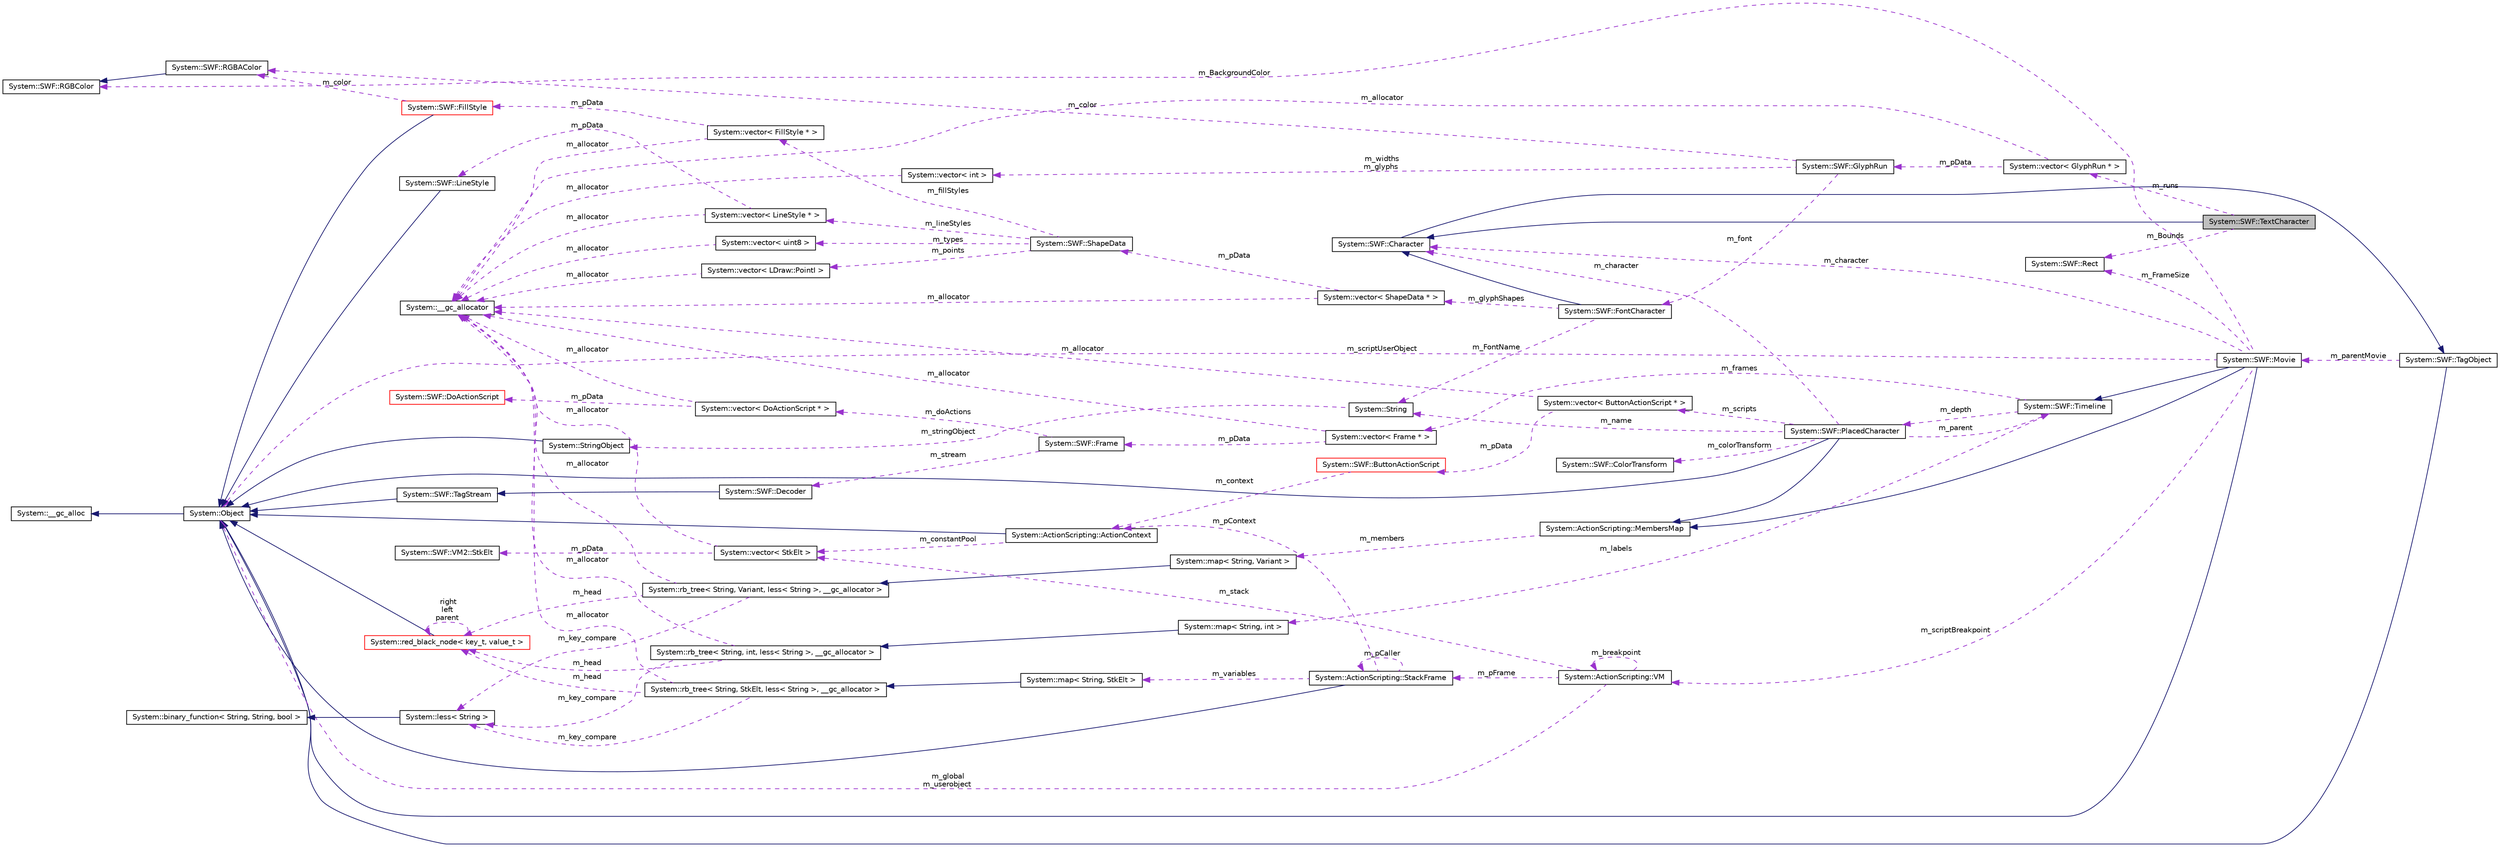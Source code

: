 digraph G
{
  edge [fontname="Helvetica",fontsize="10",labelfontname="Helvetica",labelfontsize="10"];
  node [fontname="Helvetica",fontsize="10",shape=record];
  rankdir="LR";
  Node1 [label="System::SWF::TextCharacter",height=0.2,width=0.4,color="black", fillcolor="grey75", style="filled" fontcolor="black"];
  Node2 -> Node1 [dir="back",color="midnightblue",fontsize="10",style="solid",fontname="Helvetica"];
  Node2 [label="System::SWF::Character",height=0.2,width=0.4,color="black", fillcolor="white", style="filled",URL="$class_system_1_1_s_w_f_1_1_character.html"];
  Node3 -> Node2 [dir="back",color="midnightblue",fontsize="10",style="solid",fontname="Helvetica"];
  Node3 [label="System::SWF::TagObject",height=0.2,width=0.4,color="black", fillcolor="white", style="filled",URL="$class_system_1_1_s_w_f_1_1_tag_object.html"];
  Node4 -> Node3 [dir="back",color="midnightblue",fontsize="10",style="solid",fontname="Helvetica"];
  Node4 [label="System::Object",height=0.2,width=0.4,color="black", fillcolor="white", style="filled",URL="$class_system_1_1_object.html"];
  Node5 -> Node4 [dir="back",color="midnightblue",fontsize="10",style="solid",fontname="Helvetica"];
  Node5 [label="System::__gc_alloc",height=0.2,width=0.4,color="black", fillcolor="white", style="filled",URL="$class_system_1_1____gc__alloc.html"];
  Node6 -> Node3 [dir="back",color="darkorchid3",fontsize="10",style="dashed",label=" m_parentMovie" ,fontname="Helvetica"];
  Node6 [label="System::SWF::Movie",height=0.2,width=0.4,color="black", fillcolor="white", style="filled",URL="$class_system_1_1_s_w_f_1_1_movie.html"];
  Node4 -> Node6 [dir="back",color="midnightblue",fontsize="10",style="solid",fontname="Helvetica"];
  Node7 -> Node6 [dir="back",color="midnightblue",fontsize="10",style="solid",fontname="Helvetica"];
  Node7 [label="System::SWF::Timeline",height=0.2,width=0.4,color="black", fillcolor="white", style="filled",URL="$class_system_1_1_s_w_f_1_1_timeline.html"];
  Node8 -> Node7 [dir="back",color="darkorchid3",fontsize="10",style="dashed",label=" m_frames" ,fontname="Helvetica"];
  Node8 [label="System::vector\< Frame * \>",height=0.2,width=0.4,color="black", fillcolor="white", style="filled",URL="$class_system_1_1vector.html"];
  Node9 -> Node8 [dir="back",color="darkorchid3",fontsize="10",style="dashed",label=" m_allocator" ,fontname="Helvetica"];
  Node9 [label="System::__gc_allocator",height=0.2,width=0.4,color="black", fillcolor="white", style="filled",URL="$class_system_1_1____gc__allocator.html"];
  Node10 -> Node8 [dir="back",color="darkorchid3",fontsize="10",style="dashed",label=" m_pData" ,fontname="Helvetica"];
  Node10 [label="System::SWF::Frame",height=0.2,width=0.4,color="black", fillcolor="white", style="filled",URL="$class_system_1_1_s_w_f_1_1_frame.html"];
  Node11 -> Node10 [dir="back",color="darkorchid3",fontsize="10",style="dashed",label=" m_stream" ,fontname="Helvetica"];
  Node11 [label="System::SWF::Decoder",height=0.2,width=0.4,color="black", fillcolor="white", style="filled",URL="$class_system_1_1_s_w_f_1_1_decoder.html"];
  Node12 -> Node11 [dir="back",color="midnightblue",fontsize="10",style="solid",fontname="Helvetica"];
  Node12 [label="System::SWF::TagStream",height=0.2,width=0.4,color="black", fillcolor="white", style="filled",URL="$class_system_1_1_s_w_f_1_1_tag_stream.html"];
  Node4 -> Node12 [dir="back",color="midnightblue",fontsize="10",style="solid",fontname="Helvetica"];
  Node13 -> Node10 [dir="back",color="darkorchid3",fontsize="10",style="dashed",label=" m_doActions" ,fontname="Helvetica"];
  Node13 [label="System::vector\< DoActionScript * \>",height=0.2,width=0.4,color="black", fillcolor="white", style="filled",URL="$class_system_1_1vector.html"];
  Node9 -> Node13 [dir="back",color="darkorchid3",fontsize="10",style="dashed",label=" m_allocator" ,fontname="Helvetica"];
  Node14 -> Node13 [dir="back",color="darkorchid3",fontsize="10",style="dashed",label=" m_pData" ,fontname="Helvetica"];
  Node14 [label="System::SWF::DoActionScript",height=0.2,width=0.4,color="red", fillcolor="white", style="filled",URL="$class_system_1_1_s_w_f_1_1_do_action_script.html"];
  Node15 -> Node7 [dir="back",color="darkorchid3",fontsize="10",style="dashed",label=" m_labels" ,fontname="Helvetica"];
  Node15 [label="System::map\< String, int \>",height=0.2,width=0.4,color="black", fillcolor="white", style="filled",URL="$class_system_1_1map.html"];
  Node16 -> Node15 [dir="back",color="midnightblue",fontsize="10",style="solid",fontname="Helvetica"];
  Node16 [label="System::rb_tree\< String, int, less\< String \>, __gc_allocator \>",height=0.2,width=0.4,color="black", fillcolor="white", style="filled",URL="$class_system_1_1rb__tree.html"];
  Node9 -> Node16 [dir="back",color="darkorchid3",fontsize="10",style="dashed",label=" m_allocator" ,fontname="Helvetica"];
  Node17 -> Node16 [dir="back",color="darkorchid3",fontsize="10",style="dashed",label=" m_key_compare" ,fontname="Helvetica"];
  Node17 [label="System::less\< String \>",height=0.2,width=0.4,color="black", fillcolor="white", style="filled",URL="$class_system_1_1less_3_01_string_01_4.html"];
  Node18 -> Node17 [dir="back",color="midnightblue",fontsize="10",style="solid",fontname="Helvetica"];
  Node18 [label="System::binary_function\< String, String, bool \>",height=0.2,width=0.4,color="black", fillcolor="white", style="filled",URL="$class_system_1_1binary__function.html"];
  Node19 -> Node16 [dir="back",color="darkorchid3",fontsize="10",style="dashed",label=" m_head" ,fontname="Helvetica"];
  Node19 [label="System::red_black_node\< key_t, value_t \>",height=0.2,width=0.4,color="red", fillcolor="white", style="filled",URL="$class_system_1_1red__black__node.html"];
  Node4 -> Node19 [dir="back",color="midnightblue",fontsize="10",style="solid",fontname="Helvetica"];
  Node19 -> Node19 [dir="back",color="darkorchid3",fontsize="10",style="dashed",label=" right\nleft\nparent" ,fontname="Helvetica"];
  Node20 -> Node7 [dir="back",color="darkorchid3",fontsize="10",style="dashed",label=" m_depth" ,fontname="Helvetica"];
  Node20 [label="System::SWF::PlacedCharacter",height=0.2,width=0.4,color="black", fillcolor="white", style="filled",URL="$class_system_1_1_s_w_f_1_1_placed_character.html"];
  Node4 -> Node20 [dir="back",color="midnightblue",fontsize="10",style="solid",fontname="Helvetica"];
  Node21 -> Node20 [dir="back",color="midnightblue",fontsize="10",style="solid",fontname="Helvetica"];
  Node21 [label="System::ActionScripting::MembersMap",height=0.2,width=0.4,color="black", fillcolor="white", style="filled",URL="$class_system_1_1_action_scripting_1_1_members_map.html"];
  Node22 -> Node21 [dir="back",color="darkorchid3",fontsize="10",style="dashed",label=" m_members" ,fontname="Helvetica"];
  Node22 [label="System::map\< String, Variant \>",height=0.2,width=0.4,color="black", fillcolor="white", style="filled",URL="$class_system_1_1map.html"];
  Node23 -> Node22 [dir="back",color="midnightblue",fontsize="10",style="solid",fontname="Helvetica"];
  Node23 [label="System::rb_tree\< String, Variant, less\< String \>, __gc_allocator \>",height=0.2,width=0.4,color="black", fillcolor="white", style="filled",URL="$class_system_1_1rb__tree.html"];
  Node9 -> Node23 [dir="back",color="darkorchid3",fontsize="10",style="dashed",label=" m_allocator" ,fontname="Helvetica"];
  Node17 -> Node23 [dir="back",color="darkorchid3",fontsize="10",style="dashed",label=" m_key_compare" ,fontname="Helvetica"];
  Node19 -> Node23 [dir="back",color="darkorchid3",fontsize="10",style="dashed",label=" m_head" ,fontname="Helvetica"];
  Node24 -> Node20 [dir="back",color="darkorchid3",fontsize="10",style="dashed",label=" m_scripts" ,fontname="Helvetica"];
  Node24 [label="System::vector\< ButtonActionScript * \>",height=0.2,width=0.4,color="black", fillcolor="white", style="filled",URL="$class_system_1_1vector.html"];
  Node9 -> Node24 [dir="back",color="darkorchid3",fontsize="10",style="dashed",label=" m_allocator" ,fontname="Helvetica"];
  Node25 -> Node24 [dir="back",color="darkorchid3",fontsize="10",style="dashed",label=" m_pData" ,fontname="Helvetica"];
  Node25 [label="System::SWF::ButtonActionScript",height=0.2,width=0.4,color="red", fillcolor="white", style="filled",URL="$class_system_1_1_s_w_f_1_1_button_action_script.html"];
  Node26 -> Node25 [dir="back",color="darkorchid3",fontsize="10",style="dashed",label=" m_context" ,fontname="Helvetica"];
  Node26 [label="System::ActionScripting::ActionContext",height=0.2,width=0.4,color="black", fillcolor="white", style="filled",URL="$class_system_1_1_action_scripting_1_1_action_context.html"];
  Node4 -> Node26 [dir="back",color="midnightblue",fontsize="10",style="solid",fontname="Helvetica"];
  Node27 -> Node26 [dir="back",color="darkorchid3",fontsize="10",style="dashed",label=" m_constantPool" ,fontname="Helvetica"];
  Node27 [label="System::vector\< StkElt \>",height=0.2,width=0.4,color="black", fillcolor="white", style="filled",URL="$class_system_1_1vector.html"];
  Node9 -> Node27 [dir="back",color="darkorchid3",fontsize="10",style="dashed",label=" m_allocator" ,fontname="Helvetica"];
  Node28 -> Node27 [dir="back",color="darkorchid3",fontsize="10",style="dashed",label=" m_pData" ,fontname="Helvetica"];
  Node28 [label="System::SWF::VM2::StkElt",height=0.2,width=0.4,color="black", fillcolor="white", style="filled",URL="$class_system_1_1_s_w_f_1_1_v_m2_1_1_stk_elt.html"];
  Node2 -> Node20 [dir="back",color="darkorchid3",fontsize="10",style="dashed",label=" m_character" ,fontname="Helvetica"];
  Node7 -> Node20 [dir="back",color="darkorchid3",fontsize="10",style="dashed",label=" m_parent" ,fontname="Helvetica"];
  Node29 -> Node20 [dir="back",color="darkorchid3",fontsize="10",style="dashed",label=" m_name" ,fontname="Helvetica"];
  Node29 [label="System::String",height=0.2,width=0.4,color="black", fillcolor="white", style="filled",URL="$class_system_1_1_string.html"];
  Node30 -> Node29 [dir="back",color="darkorchid3",fontsize="10",style="dashed",label=" m_stringObject" ,fontname="Helvetica"];
  Node30 [label="System::StringObject",height=0.2,width=0.4,color="black", fillcolor="white", style="filled",URL="$class_system_1_1_string_object.html"];
  Node4 -> Node30 [dir="back",color="midnightblue",fontsize="10",style="solid",fontname="Helvetica"];
  Node31 -> Node20 [dir="back",color="darkorchid3",fontsize="10",style="dashed",label=" m_colorTransform" ,fontname="Helvetica"];
  Node31 [label="System::SWF::ColorTransform",height=0.2,width=0.4,color="black", fillcolor="white", style="filled",URL="$class_system_1_1_s_w_f_1_1_color_transform.html"];
  Node21 -> Node6 [dir="back",color="midnightblue",fontsize="10",style="solid",fontname="Helvetica"];
  Node32 -> Node6 [dir="back",color="darkorchid3",fontsize="10",style="dashed",label=" m_BackgroundColor" ,fontname="Helvetica"];
  Node32 [label="System::SWF::RGBColor",height=0.2,width=0.4,color="black", fillcolor="white", style="filled",URL="$class_system_1_1_s_w_f_1_1_r_g_b_color.html"];
  Node33 -> Node6 [dir="back",color="darkorchid3",fontsize="10",style="dashed",label=" m_FrameSize" ,fontname="Helvetica"];
  Node33 [label="System::SWF::Rect",height=0.2,width=0.4,color="black", fillcolor="white", style="filled",URL="$struct_system_1_1_s_w_f_1_1_rect.html"];
  Node2 -> Node6 [dir="back",color="darkorchid3",fontsize="10",style="dashed",label=" m_character" ,fontname="Helvetica"];
  Node34 -> Node6 [dir="back",color="darkorchid3",fontsize="10",style="dashed",label=" m_scriptBreakpoint" ,fontname="Helvetica"];
  Node34 [label="System::ActionScripting::VM",height=0.2,width=0.4,color="black", fillcolor="white", style="filled",URL="$class_system_1_1_action_scripting_1_1_v_m.html"];
  Node27 -> Node34 [dir="back",color="darkorchid3",fontsize="10",style="dashed",label=" m_stack" ,fontname="Helvetica"];
  Node34 -> Node34 [dir="back",color="darkorchid3",fontsize="10",style="dashed",label=" m_breakpoint" ,fontname="Helvetica"];
  Node35 -> Node34 [dir="back",color="darkorchid3",fontsize="10",style="dashed",label=" m_pFrame" ,fontname="Helvetica"];
  Node35 [label="System::ActionScripting::StackFrame",height=0.2,width=0.4,color="black", fillcolor="white", style="filled",URL="$class_system_1_1_action_scripting_1_1_stack_frame.html"];
  Node4 -> Node35 [dir="back",color="midnightblue",fontsize="10",style="solid",fontname="Helvetica"];
  Node26 -> Node35 [dir="back",color="darkorchid3",fontsize="10",style="dashed",label=" m_pContext" ,fontname="Helvetica"];
  Node36 -> Node35 [dir="back",color="darkorchid3",fontsize="10",style="dashed",label=" m_variables" ,fontname="Helvetica"];
  Node36 [label="System::map\< String, StkElt \>",height=0.2,width=0.4,color="black", fillcolor="white", style="filled",URL="$class_system_1_1map.html"];
  Node37 -> Node36 [dir="back",color="midnightblue",fontsize="10",style="solid",fontname="Helvetica"];
  Node37 [label="System::rb_tree\< String, StkElt, less\< String \>, __gc_allocator \>",height=0.2,width=0.4,color="black", fillcolor="white", style="filled",URL="$class_system_1_1rb__tree.html"];
  Node9 -> Node37 [dir="back",color="darkorchid3",fontsize="10",style="dashed",label=" m_allocator" ,fontname="Helvetica"];
  Node17 -> Node37 [dir="back",color="darkorchid3",fontsize="10",style="dashed",label=" m_key_compare" ,fontname="Helvetica"];
  Node19 -> Node37 [dir="back",color="darkorchid3",fontsize="10",style="dashed",label=" m_head" ,fontname="Helvetica"];
  Node35 -> Node35 [dir="back",color="darkorchid3",fontsize="10",style="dashed",label=" m_pCaller" ,fontname="Helvetica"];
  Node4 -> Node34 [dir="back",color="darkorchid3",fontsize="10",style="dashed",label=" m_global\nm_userobject" ,fontname="Helvetica"];
  Node4 -> Node6 [dir="back",color="darkorchid3",fontsize="10",style="dashed",label=" m_scriptUserObject" ,fontname="Helvetica"];
  Node38 -> Node1 [dir="back",color="darkorchid3",fontsize="10",style="dashed",label=" m_runs" ,fontname="Helvetica"];
  Node38 [label="System::vector\< GlyphRun * \>",height=0.2,width=0.4,color="black", fillcolor="white", style="filled",URL="$class_system_1_1vector.html"];
  Node9 -> Node38 [dir="back",color="darkorchid3",fontsize="10",style="dashed",label=" m_allocator" ,fontname="Helvetica"];
  Node39 -> Node38 [dir="back",color="darkorchid3",fontsize="10",style="dashed",label=" m_pData" ,fontname="Helvetica"];
  Node39 [label="System::SWF::GlyphRun",height=0.2,width=0.4,color="black", fillcolor="white", style="filled",URL="$class_system_1_1_s_w_f_1_1_glyph_run.html"];
  Node40 -> Node39 [dir="back",color="darkorchid3",fontsize="10",style="dashed",label=" m_widths\nm_glyphs" ,fontname="Helvetica"];
  Node40 [label="System::vector\< int \>",height=0.2,width=0.4,color="black", fillcolor="white", style="filled",URL="$class_system_1_1vector.html"];
  Node9 -> Node40 [dir="back",color="darkorchid3",fontsize="10",style="dashed",label=" m_allocator" ,fontname="Helvetica"];
  Node41 -> Node39 [dir="back",color="darkorchid3",fontsize="10",style="dashed",label=" m_font" ,fontname="Helvetica"];
  Node41 [label="System::SWF::FontCharacter",height=0.2,width=0.4,color="black", fillcolor="white", style="filled",URL="$class_system_1_1_s_w_f_1_1_font_character.html"];
  Node2 -> Node41 [dir="back",color="midnightblue",fontsize="10",style="solid",fontname="Helvetica"];
  Node42 -> Node41 [dir="back",color="darkorchid3",fontsize="10",style="dashed",label=" m_glyphShapes" ,fontname="Helvetica"];
  Node42 [label="System::vector\< ShapeData * \>",height=0.2,width=0.4,color="black", fillcolor="white", style="filled",URL="$class_system_1_1vector.html"];
  Node9 -> Node42 [dir="back",color="darkorchid3",fontsize="10",style="dashed",label=" m_allocator" ,fontname="Helvetica"];
  Node43 -> Node42 [dir="back",color="darkorchid3",fontsize="10",style="dashed",label=" m_pData" ,fontname="Helvetica"];
  Node43 [label="System::SWF::ShapeData",height=0.2,width=0.4,color="black", fillcolor="white", style="filled",URL="$class_system_1_1_s_w_f_1_1_shape_data.html"];
  Node44 -> Node43 [dir="back",color="darkorchid3",fontsize="10",style="dashed",label=" m_types" ,fontname="Helvetica"];
  Node44 [label="System::vector\< uint8 \>",height=0.2,width=0.4,color="black", fillcolor="white", style="filled",URL="$class_system_1_1vector.html"];
  Node9 -> Node44 [dir="back",color="darkorchid3",fontsize="10",style="dashed",label=" m_allocator" ,fontname="Helvetica"];
  Node45 -> Node43 [dir="back",color="darkorchid3",fontsize="10",style="dashed",label=" m_points" ,fontname="Helvetica"];
  Node45 [label="System::vector\< LDraw::PointI \>",height=0.2,width=0.4,color="black", fillcolor="white", style="filled",URL="$class_system_1_1vector.html"];
  Node9 -> Node45 [dir="back",color="darkorchid3",fontsize="10",style="dashed",label=" m_allocator" ,fontname="Helvetica"];
  Node46 -> Node43 [dir="back",color="darkorchid3",fontsize="10",style="dashed",label=" m_lineStyles" ,fontname="Helvetica"];
  Node46 [label="System::vector\< LineStyle * \>",height=0.2,width=0.4,color="black", fillcolor="white", style="filled",URL="$class_system_1_1vector.html"];
  Node47 -> Node46 [dir="back",color="darkorchid3",fontsize="10",style="dashed",label=" m_pData" ,fontname="Helvetica"];
  Node47 [label="System::SWF::LineStyle",height=0.2,width=0.4,color="black", fillcolor="white", style="filled",URL="$class_system_1_1_s_w_f_1_1_line_style.html"];
  Node4 -> Node47 [dir="back",color="midnightblue",fontsize="10",style="solid",fontname="Helvetica"];
  Node9 -> Node46 [dir="back",color="darkorchid3",fontsize="10",style="dashed",label=" m_allocator" ,fontname="Helvetica"];
  Node48 -> Node43 [dir="back",color="darkorchid3",fontsize="10",style="dashed",label=" m_fillStyles" ,fontname="Helvetica"];
  Node48 [label="System::vector\< FillStyle * \>",height=0.2,width=0.4,color="black", fillcolor="white", style="filled",URL="$class_system_1_1vector.html"];
  Node9 -> Node48 [dir="back",color="darkorchid3",fontsize="10",style="dashed",label=" m_allocator" ,fontname="Helvetica"];
  Node49 -> Node48 [dir="back",color="darkorchid3",fontsize="10",style="dashed",label=" m_pData" ,fontname="Helvetica"];
  Node49 [label="System::SWF::FillStyle",height=0.2,width=0.4,color="red", fillcolor="white", style="filled",URL="$class_system_1_1_s_w_f_1_1_fill_style.html"];
  Node4 -> Node49 [dir="back",color="midnightblue",fontsize="10",style="solid",fontname="Helvetica"];
  Node50 -> Node49 [dir="back",color="darkorchid3",fontsize="10",style="dashed",label=" m_color" ,fontname="Helvetica"];
  Node50 [label="System::SWF::RGBAColor",height=0.2,width=0.4,color="black", fillcolor="white", style="filled",URL="$class_system_1_1_s_w_f_1_1_r_g_b_a_color.html"];
  Node32 -> Node50 [dir="back",color="midnightblue",fontsize="10",style="solid",fontname="Helvetica"];
  Node29 -> Node41 [dir="back",color="darkorchid3",fontsize="10",style="dashed",label=" m_FontName" ,fontname="Helvetica"];
  Node50 -> Node39 [dir="back",color="darkorchid3",fontsize="10",style="dashed",label=" m_color" ,fontname="Helvetica"];
  Node33 -> Node1 [dir="back",color="darkorchid3",fontsize="10",style="dashed",label=" m_Bounds" ,fontname="Helvetica"];
}
